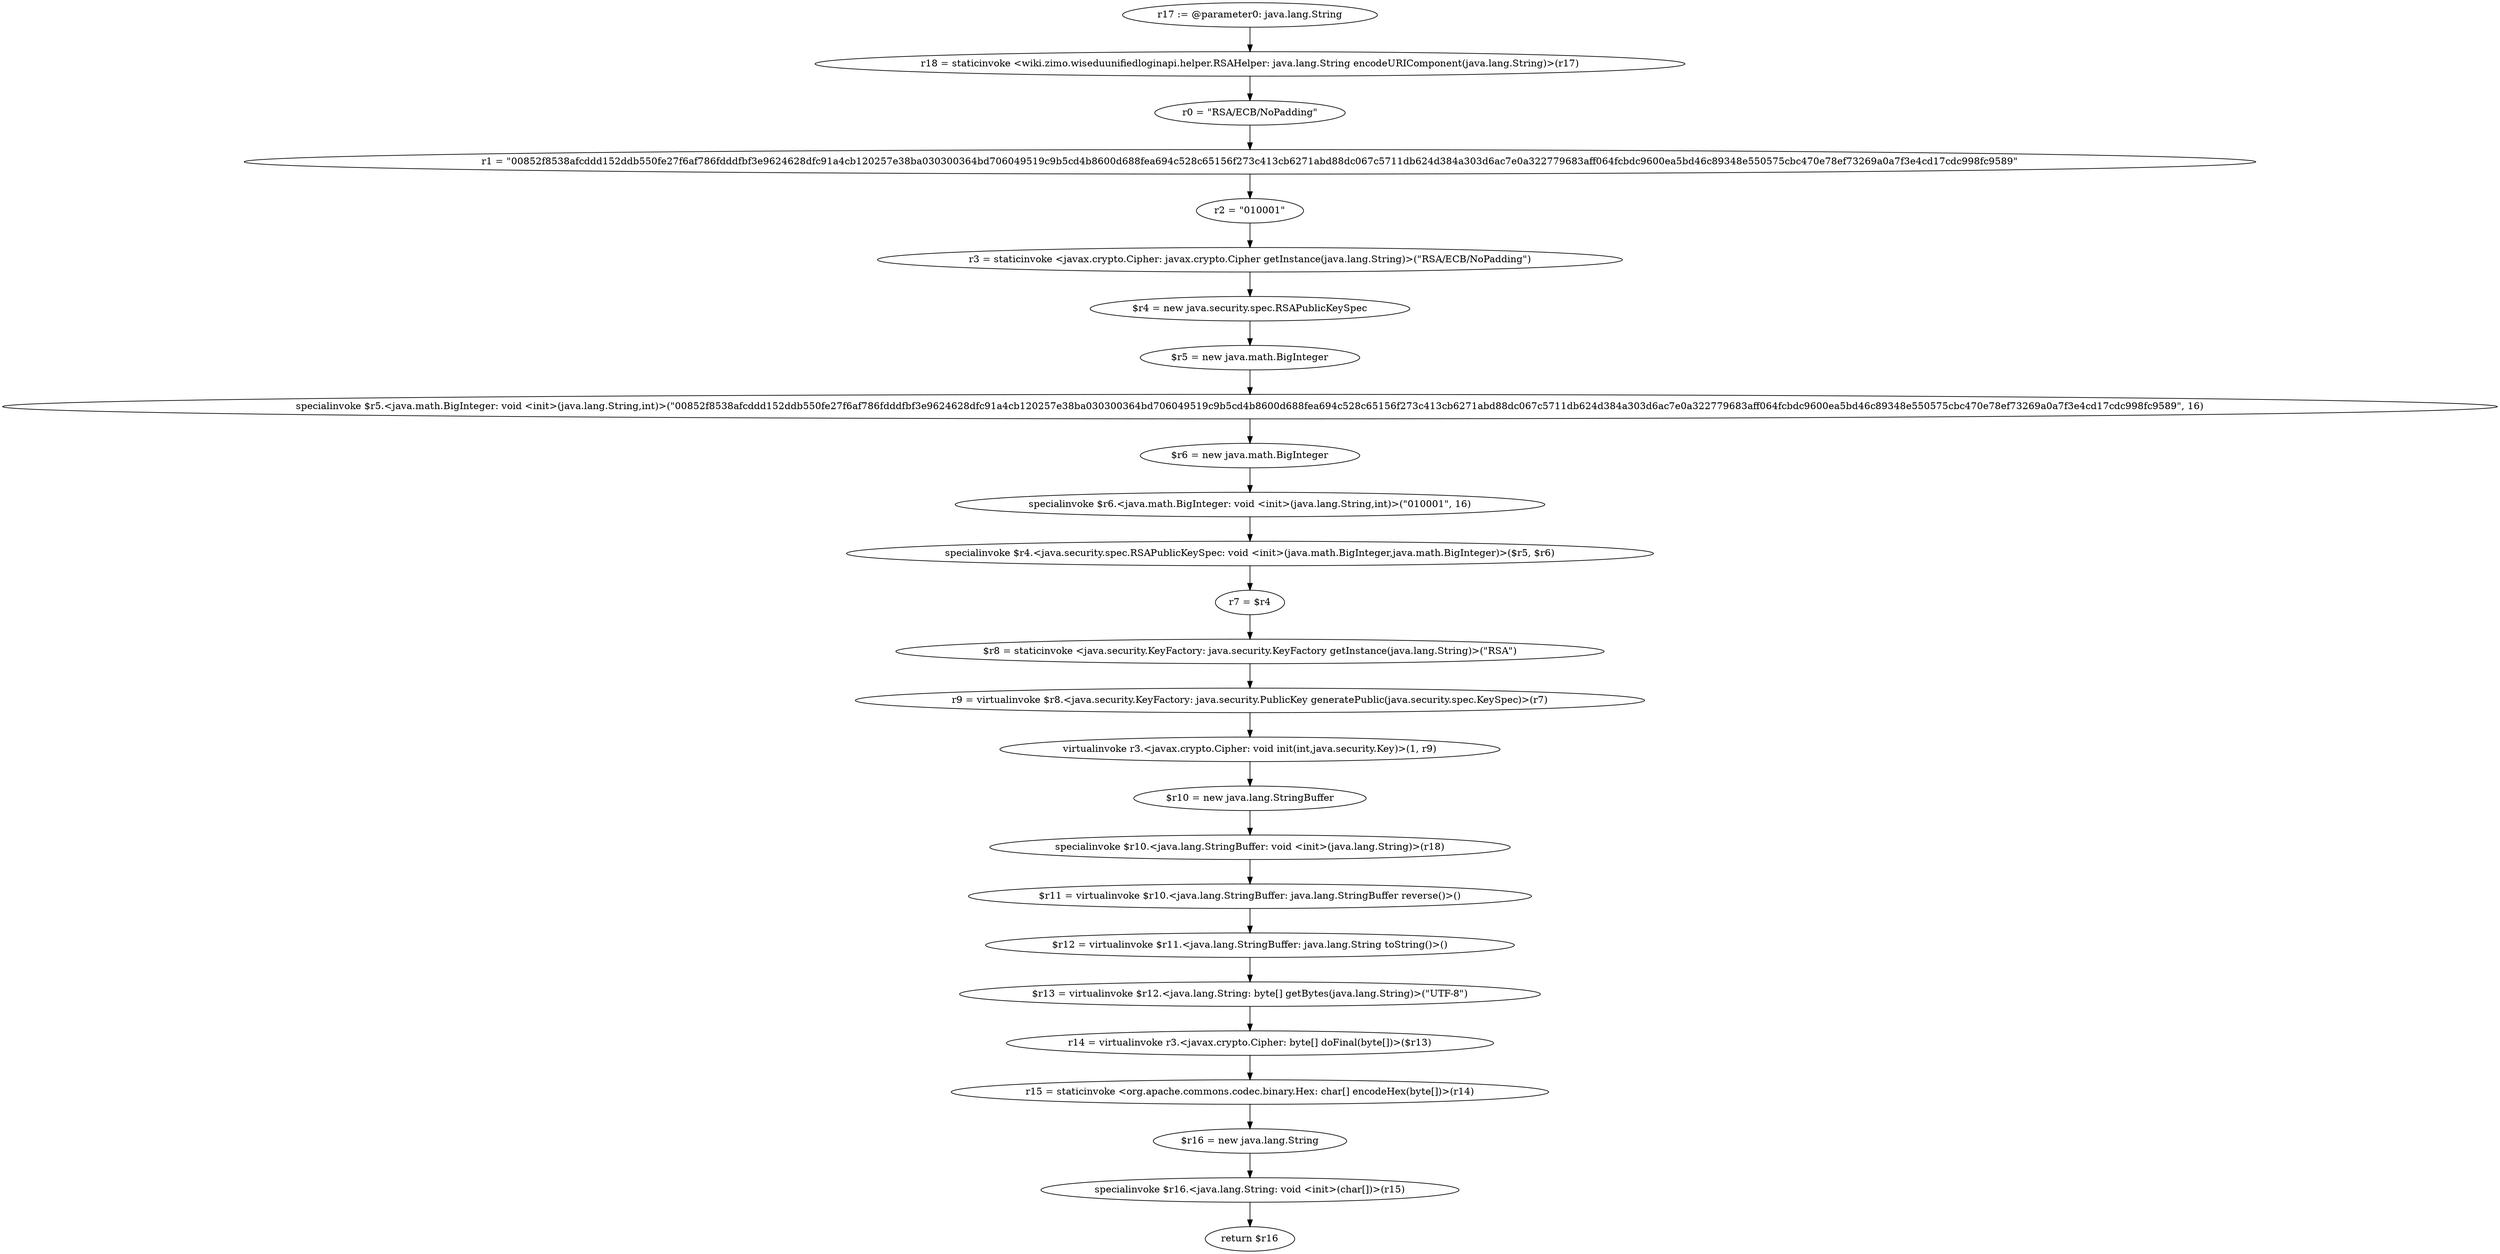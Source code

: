 digraph "unitGraph" {
    "r17 := @parameter0: java.lang.String"
    "r18 = staticinvoke <wiki.zimo.wiseduunifiedloginapi.helper.RSAHelper: java.lang.String encodeURIComponent(java.lang.String)>(r17)"
    "r0 = \"RSA/ECB/NoPadding\""
    "r1 = \"00852f8538afcddd152ddb550fe27f6af786fdddfbf3e9624628dfc91a4cb120257e38ba030300364bd706049519c9b5cd4b8600d688fea694c528c65156f273c413cb6271abd88dc067c5711db624d384a303d6ac7e0a322779683aff064fcbdc9600ea5bd46c89348e550575cbc470e78ef73269a0a7f3e4cd17cdc998fc9589\""
    "r2 = \"010001\""
    "r3 = staticinvoke <javax.crypto.Cipher: javax.crypto.Cipher getInstance(java.lang.String)>(\"RSA/ECB/NoPadding\")"
    "$r4 = new java.security.spec.RSAPublicKeySpec"
    "$r5 = new java.math.BigInteger"
    "specialinvoke $r5.<java.math.BigInteger: void <init>(java.lang.String,int)>(\"00852f8538afcddd152ddb550fe27f6af786fdddfbf3e9624628dfc91a4cb120257e38ba030300364bd706049519c9b5cd4b8600d688fea694c528c65156f273c413cb6271abd88dc067c5711db624d384a303d6ac7e0a322779683aff064fcbdc9600ea5bd46c89348e550575cbc470e78ef73269a0a7f3e4cd17cdc998fc9589\", 16)"
    "$r6 = new java.math.BigInteger"
    "specialinvoke $r6.<java.math.BigInteger: void <init>(java.lang.String,int)>(\"010001\", 16)"
    "specialinvoke $r4.<java.security.spec.RSAPublicKeySpec: void <init>(java.math.BigInteger,java.math.BigInteger)>($r5, $r6)"
    "r7 = $r4"
    "$r8 = staticinvoke <java.security.KeyFactory: java.security.KeyFactory getInstance(java.lang.String)>(\"RSA\")"
    "r9 = virtualinvoke $r8.<java.security.KeyFactory: java.security.PublicKey generatePublic(java.security.spec.KeySpec)>(r7)"
    "virtualinvoke r3.<javax.crypto.Cipher: void init(int,java.security.Key)>(1, r9)"
    "$r10 = new java.lang.StringBuffer"
    "specialinvoke $r10.<java.lang.StringBuffer: void <init>(java.lang.String)>(r18)"
    "$r11 = virtualinvoke $r10.<java.lang.StringBuffer: java.lang.StringBuffer reverse()>()"
    "$r12 = virtualinvoke $r11.<java.lang.StringBuffer: java.lang.String toString()>()"
    "$r13 = virtualinvoke $r12.<java.lang.String: byte[] getBytes(java.lang.String)>(\"UTF-8\")"
    "r14 = virtualinvoke r3.<javax.crypto.Cipher: byte[] doFinal(byte[])>($r13)"
    "r15 = staticinvoke <org.apache.commons.codec.binary.Hex: char[] encodeHex(byte[])>(r14)"
    "$r16 = new java.lang.String"
    "specialinvoke $r16.<java.lang.String: void <init>(char[])>(r15)"
    "return $r16"
    "r17 := @parameter0: java.lang.String"->"r18 = staticinvoke <wiki.zimo.wiseduunifiedloginapi.helper.RSAHelper: java.lang.String encodeURIComponent(java.lang.String)>(r17)";
    "r18 = staticinvoke <wiki.zimo.wiseduunifiedloginapi.helper.RSAHelper: java.lang.String encodeURIComponent(java.lang.String)>(r17)"->"r0 = \"RSA/ECB/NoPadding\"";
    "r0 = \"RSA/ECB/NoPadding\""->"r1 = \"00852f8538afcddd152ddb550fe27f6af786fdddfbf3e9624628dfc91a4cb120257e38ba030300364bd706049519c9b5cd4b8600d688fea694c528c65156f273c413cb6271abd88dc067c5711db624d384a303d6ac7e0a322779683aff064fcbdc9600ea5bd46c89348e550575cbc470e78ef73269a0a7f3e4cd17cdc998fc9589\"";
    "r1 = \"00852f8538afcddd152ddb550fe27f6af786fdddfbf3e9624628dfc91a4cb120257e38ba030300364bd706049519c9b5cd4b8600d688fea694c528c65156f273c413cb6271abd88dc067c5711db624d384a303d6ac7e0a322779683aff064fcbdc9600ea5bd46c89348e550575cbc470e78ef73269a0a7f3e4cd17cdc998fc9589\""->"r2 = \"010001\"";
    "r2 = \"010001\""->"r3 = staticinvoke <javax.crypto.Cipher: javax.crypto.Cipher getInstance(java.lang.String)>(\"RSA/ECB/NoPadding\")";
    "r3 = staticinvoke <javax.crypto.Cipher: javax.crypto.Cipher getInstance(java.lang.String)>(\"RSA/ECB/NoPadding\")"->"$r4 = new java.security.spec.RSAPublicKeySpec";
    "$r4 = new java.security.spec.RSAPublicKeySpec"->"$r5 = new java.math.BigInteger";
    "$r5 = new java.math.BigInteger"->"specialinvoke $r5.<java.math.BigInteger: void <init>(java.lang.String,int)>(\"00852f8538afcddd152ddb550fe27f6af786fdddfbf3e9624628dfc91a4cb120257e38ba030300364bd706049519c9b5cd4b8600d688fea694c528c65156f273c413cb6271abd88dc067c5711db624d384a303d6ac7e0a322779683aff064fcbdc9600ea5bd46c89348e550575cbc470e78ef73269a0a7f3e4cd17cdc998fc9589\", 16)";
    "specialinvoke $r5.<java.math.BigInteger: void <init>(java.lang.String,int)>(\"00852f8538afcddd152ddb550fe27f6af786fdddfbf3e9624628dfc91a4cb120257e38ba030300364bd706049519c9b5cd4b8600d688fea694c528c65156f273c413cb6271abd88dc067c5711db624d384a303d6ac7e0a322779683aff064fcbdc9600ea5bd46c89348e550575cbc470e78ef73269a0a7f3e4cd17cdc998fc9589\", 16)"->"$r6 = new java.math.BigInteger";
    "$r6 = new java.math.BigInteger"->"specialinvoke $r6.<java.math.BigInteger: void <init>(java.lang.String,int)>(\"010001\", 16)";
    "specialinvoke $r6.<java.math.BigInteger: void <init>(java.lang.String,int)>(\"010001\", 16)"->"specialinvoke $r4.<java.security.spec.RSAPublicKeySpec: void <init>(java.math.BigInteger,java.math.BigInteger)>($r5, $r6)";
    "specialinvoke $r4.<java.security.spec.RSAPublicKeySpec: void <init>(java.math.BigInteger,java.math.BigInteger)>($r5, $r6)"->"r7 = $r4";
    "r7 = $r4"->"$r8 = staticinvoke <java.security.KeyFactory: java.security.KeyFactory getInstance(java.lang.String)>(\"RSA\")";
    "$r8 = staticinvoke <java.security.KeyFactory: java.security.KeyFactory getInstance(java.lang.String)>(\"RSA\")"->"r9 = virtualinvoke $r8.<java.security.KeyFactory: java.security.PublicKey generatePublic(java.security.spec.KeySpec)>(r7)";
    "r9 = virtualinvoke $r8.<java.security.KeyFactory: java.security.PublicKey generatePublic(java.security.spec.KeySpec)>(r7)"->"virtualinvoke r3.<javax.crypto.Cipher: void init(int,java.security.Key)>(1, r9)";
    "virtualinvoke r3.<javax.crypto.Cipher: void init(int,java.security.Key)>(1, r9)"->"$r10 = new java.lang.StringBuffer";
    "$r10 = new java.lang.StringBuffer"->"specialinvoke $r10.<java.lang.StringBuffer: void <init>(java.lang.String)>(r18)";
    "specialinvoke $r10.<java.lang.StringBuffer: void <init>(java.lang.String)>(r18)"->"$r11 = virtualinvoke $r10.<java.lang.StringBuffer: java.lang.StringBuffer reverse()>()";
    "$r11 = virtualinvoke $r10.<java.lang.StringBuffer: java.lang.StringBuffer reverse()>()"->"$r12 = virtualinvoke $r11.<java.lang.StringBuffer: java.lang.String toString()>()";
    "$r12 = virtualinvoke $r11.<java.lang.StringBuffer: java.lang.String toString()>()"->"$r13 = virtualinvoke $r12.<java.lang.String: byte[] getBytes(java.lang.String)>(\"UTF-8\")";
    "$r13 = virtualinvoke $r12.<java.lang.String: byte[] getBytes(java.lang.String)>(\"UTF-8\")"->"r14 = virtualinvoke r3.<javax.crypto.Cipher: byte[] doFinal(byte[])>($r13)";
    "r14 = virtualinvoke r3.<javax.crypto.Cipher: byte[] doFinal(byte[])>($r13)"->"r15 = staticinvoke <org.apache.commons.codec.binary.Hex: char[] encodeHex(byte[])>(r14)";
    "r15 = staticinvoke <org.apache.commons.codec.binary.Hex: char[] encodeHex(byte[])>(r14)"->"$r16 = new java.lang.String";
    "$r16 = new java.lang.String"->"specialinvoke $r16.<java.lang.String: void <init>(char[])>(r15)";
    "specialinvoke $r16.<java.lang.String: void <init>(char[])>(r15)"->"return $r16";
}
